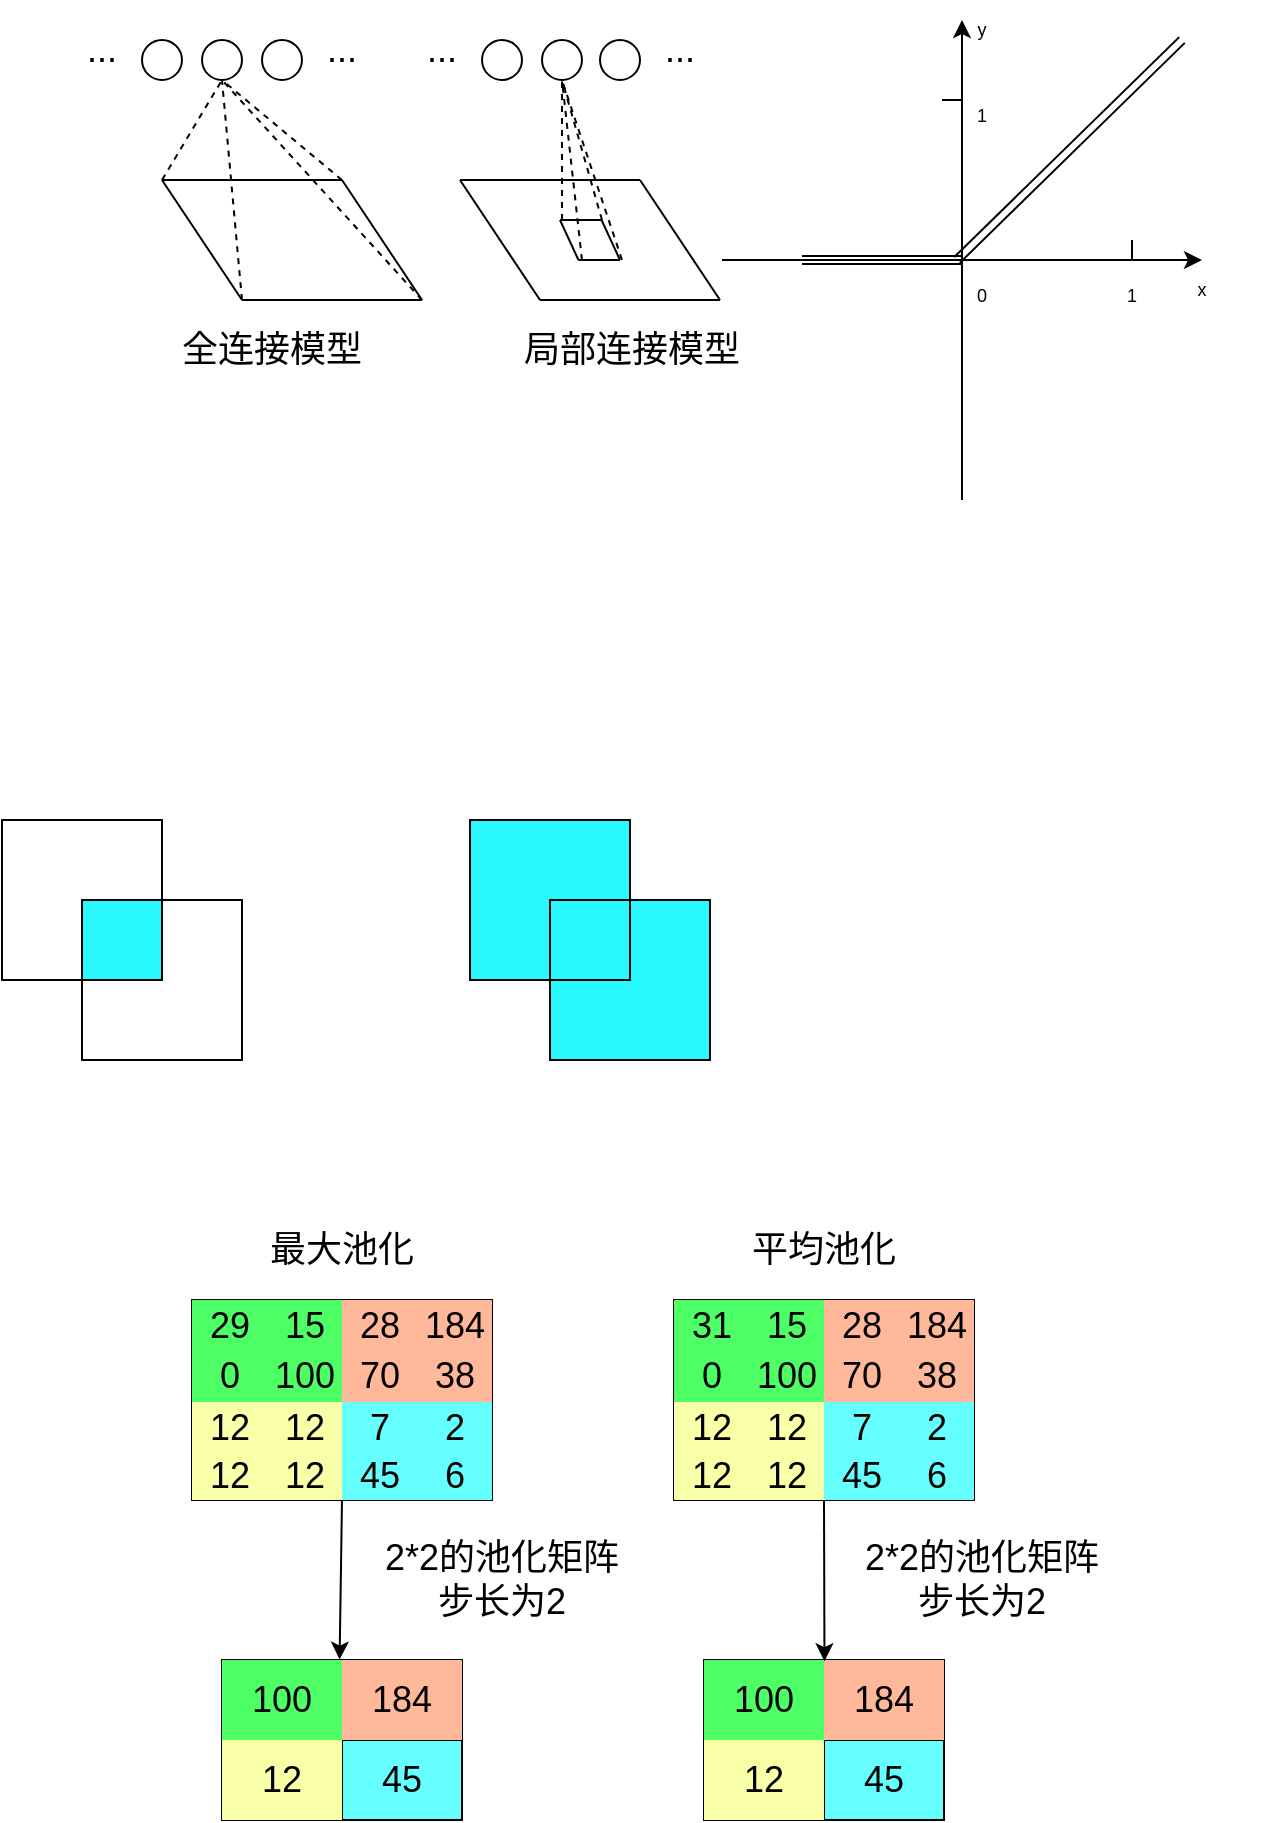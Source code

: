 <mxfile version="18.0.1" type="github">
  <diagram id="4UekxCFJb7rVKic5ynia" name="Page-1">
    <mxGraphModel dx="964" dy="531" grid="1" gridSize="10" guides="1" tooltips="1" connect="1" arrows="1" fold="1" page="1" pageScale="1" pageWidth="827" pageHeight="1169" math="0" shadow="0">
      <root>
        <mxCell id="0" />
        <mxCell id="1" parent="0" />
        <mxCell id="hbkXXQBcBGL9sfutrZGQ-4" value="" style="endArrow=none;html=1;rounded=0;" edge="1" parent="1">
          <mxGeometry width="50" height="50" relative="1" as="geometry">
            <mxPoint x="200" y="240" as="sourcePoint" />
            <mxPoint x="290" y="240" as="targetPoint" />
          </mxGeometry>
        </mxCell>
        <mxCell id="hbkXXQBcBGL9sfutrZGQ-5" value="" style="endArrow=none;html=1;rounded=0;" edge="1" parent="1">
          <mxGeometry width="50" height="50" relative="1" as="geometry">
            <mxPoint x="240" y="300" as="sourcePoint" />
            <mxPoint x="330" y="300" as="targetPoint" />
            <Array as="points">
              <mxPoint x="240" y="300" />
            </Array>
          </mxGeometry>
        </mxCell>
        <mxCell id="hbkXXQBcBGL9sfutrZGQ-6" value="" style="endArrow=none;html=1;rounded=0;" edge="1" parent="1">
          <mxGeometry width="50" height="50" relative="1" as="geometry">
            <mxPoint x="200" y="240" as="sourcePoint" />
            <mxPoint x="240" y="300" as="targetPoint" />
          </mxGeometry>
        </mxCell>
        <mxCell id="hbkXXQBcBGL9sfutrZGQ-7" value="" style="endArrow=none;html=1;rounded=0;" edge="1" parent="1">
          <mxGeometry width="50" height="50" relative="1" as="geometry">
            <mxPoint x="290" y="240" as="sourcePoint" />
            <mxPoint x="330" y="300" as="targetPoint" />
          </mxGeometry>
        </mxCell>
        <mxCell id="hbkXXQBcBGL9sfutrZGQ-9" value="" style="endArrow=none;html=1;rounded=0;" edge="1" parent="1">
          <mxGeometry width="50" height="50" relative="1" as="geometry">
            <mxPoint x="349" y="240" as="sourcePoint" />
            <mxPoint x="439" y="240" as="targetPoint" />
          </mxGeometry>
        </mxCell>
        <mxCell id="hbkXXQBcBGL9sfutrZGQ-10" value="" style="endArrow=none;html=1;rounded=0;" edge="1" parent="1">
          <mxGeometry width="50" height="50" relative="1" as="geometry">
            <mxPoint x="389" y="300" as="sourcePoint" />
            <mxPoint x="479" y="300" as="targetPoint" />
            <Array as="points">
              <mxPoint x="389" y="300" />
            </Array>
          </mxGeometry>
        </mxCell>
        <mxCell id="hbkXXQBcBGL9sfutrZGQ-11" value="" style="endArrow=none;html=1;rounded=0;" edge="1" parent="1">
          <mxGeometry width="50" height="50" relative="1" as="geometry">
            <mxPoint x="349" y="240" as="sourcePoint" />
            <mxPoint x="389" y="300" as="targetPoint" />
          </mxGeometry>
        </mxCell>
        <mxCell id="hbkXXQBcBGL9sfutrZGQ-12" value="" style="endArrow=none;html=1;rounded=0;" edge="1" parent="1">
          <mxGeometry width="50" height="50" relative="1" as="geometry">
            <mxPoint x="439" y="240" as="sourcePoint" />
            <mxPoint x="479" y="300" as="targetPoint" />
          </mxGeometry>
        </mxCell>
        <mxCell id="hbkXXQBcBGL9sfutrZGQ-17" value="" style="group" vertex="1" connectable="0" parent="1">
          <mxGeometry x="399" y="260" width="30" height="20" as="geometry" />
        </mxCell>
        <mxCell id="hbkXXQBcBGL9sfutrZGQ-13" value="" style="endArrow=none;html=1;rounded=0;" edge="1" parent="hbkXXQBcBGL9sfutrZGQ-17">
          <mxGeometry width="50" height="50" relative="1" as="geometry">
            <mxPoint as="sourcePoint" />
            <mxPoint x="20.769" as="targetPoint" />
          </mxGeometry>
        </mxCell>
        <mxCell id="hbkXXQBcBGL9sfutrZGQ-14" value="" style="endArrow=none;html=1;rounded=0;" edge="1" parent="hbkXXQBcBGL9sfutrZGQ-17">
          <mxGeometry width="50" height="50" relative="1" as="geometry">
            <mxPoint x="9.231" y="20" as="sourcePoint" />
            <mxPoint x="30" y="20" as="targetPoint" />
            <Array as="points">
              <mxPoint x="9.231" y="20" />
            </Array>
          </mxGeometry>
        </mxCell>
        <mxCell id="hbkXXQBcBGL9sfutrZGQ-15" value="" style="endArrow=none;html=1;rounded=0;" edge="1" parent="hbkXXQBcBGL9sfutrZGQ-17">
          <mxGeometry width="50" height="50" relative="1" as="geometry">
            <mxPoint as="sourcePoint" />
            <mxPoint x="9.231" y="20" as="targetPoint" />
          </mxGeometry>
        </mxCell>
        <mxCell id="hbkXXQBcBGL9sfutrZGQ-16" value="" style="endArrow=none;html=1;rounded=0;" edge="1" parent="hbkXXQBcBGL9sfutrZGQ-17">
          <mxGeometry width="50" height="50" relative="1" as="geometry">
            <mxPoint x="20.769" as="sourcePoint" />
            <mxPoint x="30" y="20" as="targetPoint" />
          </mxGeometry>
        </mxCell>
        <mxCell id="hbkXXQBcBGL9sfutrZGQ-24" value="&lt;font style=&quot;font-size: 18px;&quot;&gt;...&lt;/font&gt;" style="text;html=1;strokeColor=none;fillColor=none;align=center;verticalAlign=middle;whiteSpace=wrap;rounded=0;" vertex="1" parent="1">
          <mxGeometry x="140" y="160" width="60" height="30" as="geometry" />
        </mxCell>
        <mxCell id="hbkXXQBcBGL9sfutrZGQ-25" value="&lt;font style=&quot;font-size: 18px;&quot;&gt;...&lt;/font&gt;" style="text;html=1;strokeColor=none;fillColor=none;align=center;verticalAlign=middle;whiteSpace=wrap;rounded=0;" vertex="1" parent="1">
          <mxGeometry x="260" y="160" width="60" height="30" as="geometry" />
        </mxCell>
        <mxCell id="hbkXXQBcBGL9sfutrZGQ-26" value="&lt;font style=&quot;font-size: 18px;&quot;&gt;...&lt;/font&gt;" style="text;html=1;strokeColor=none;fillColor=none;align=center;verticalAlign=middle;whiteSpace=wrap;rounded=0;" vertex="1" parent="1">
          <mxGeometry x="310" y="160" width="60" height="30" as="geometry" />
        </mxCell>
        <mxCell id="hbkXXQBcBGL9sfutrZGQ-27" value="" style="group" vertex="1" connectable="0" parent="1">
          <mxGeometry x="360" y="170" width="79" height="20" as="geometry" />
        </mxCell>
        <mxCell id="hbkXXQBcBGL9sfutrZGQ-21" value="" style="ellipse;whiteSpace=wrap;html=1;aspect=fixed;" vertex="1" parent="hbkXXQBcBGL9sfutrZGQ-27">
          <mxGeometry width="20" height="20" as="geometry" />
        </mxCell>
        <mxCell id="hbkXXQBcBGL9sfutrZGQ-22" value="" style="ellipse;whiteSpace=wrap;html=1;aspect=fixed;" vertex="1" parent="hbkXXQBcBGL9sfutrZGQ-27">
          <mxGeometry x="30" width="20" height="20" as="geometry" />
        </mxCell>
        <mxCell id="hbkXXQBcBGL9sfutrZGQ-23" value="" style="ellipse;whiteSpace=wrap;html=1;aspect=fixed;" vertex="1" parent="hbkXXQBcBGL9sfutrZGQ-27">
          <mxGeometry x="59" width="20" height="20" as="geometry" />
        </mxCell>
        <mxCell id="hbkXXQBcBGL9sfutrZGQ-28" value="" style="group" vertex="1" connectable="0" parent="1">
          <mxGeometry x="190" y="170" width="80" height="20" as="geometry" />
        </mxCell>
        <mxCell id="hbkXXQBcBGL9sfutrZGQ-18" value="" style="ellipse;whiteSpace=wrap;html=1;aspect=fixed;" vertex="1" parent="hbkXXQBcBGL9sfutrZGQ-28">
          <mxGeometry x="30" width="20" height="20" as="geometry" />
        </mxCell>
        <mxCell id="hbkXXQBcBGL9sfutrZGQ-19" value="" style="ellipse;whiteSpace=wrap;html=1;aspect=fixed;" vertex="1" parent="hbkXXQBcBGL9sfutrZGQ-28">
          <mxGeometry x="60" width="20" height="20" as="geometry" />
        </mxCell>
        <mxCell id="hbkXXQBcBGL9sfutrZGQ-20" value="" style="ellipse;whiteSpace=wrap;html=1;aspect=fixed;" vertex="1" parent="hbkXXQBcBGL9sfutrZGQ-28">
          <mxGeometry width="20" height="20" as="geometry" />
        </mxCell>
        <mxCell id="hbkXXQBcBGL9sfutrZGQ-29" value="&lt;font style=&quot;font-size: 18px;&quot;&gt;...&lt;/font&gt;" style="text;html=1;strokeColor=none;fillColor=none;align=center;verticalAlign=middle;whiteSpace=wrap;rounded=0;" vertex="1" parent="1">
          <mxGeometry x="429" y="160" width="60" height="30" as="geometry" />
        </mxCell>
        <mxCell id="hbkXXQBcBGL9sfutrZGQ-30" value="" style="endArrow=none;dashed=1;html=1;rounded=0;fontSize=18;entryX=0.5;entryY=1;entryDx=0;entryDy=0;" edge="1" parent="1" target="hbkXXQBcBGL9sfutrZGQ-18">
          <mxGeometry width="50" height="50" relative="1" as="geometry">
            <mxPoint x="200" y="240" as="sourcePoint" />
            <mxPoint x="150" y="250" as="targetPoint" />
          </mxGeometry>
        </mxCell>
        <mxCell id="hbkXXQBcBGL9sfutrZGQ-31" value="" style="endArrow=none;dashed=1;html=1;rounded=0;fontSize=18;entryX=0.5;entryY=1;entryDx=0;entryDy=0;" edge="1" parent="1" target="hbkXXQBcBGL9sfutrZGQ-18">
          <mxGeometry width="50" height="50" relative="1" as="geometry">
            <mxPoint x="290" y="240" as="sourcePoint" />
            <mxPoint x="240" y="200" as="targetPoint" />
          </mxGeometry>
        </mxCell>
        <mxCell id="hbkXXQBcBGL9sfutrZGQ-32" value="" style="endArrow=none;dashed=1;html=1;rounded=0;fontSize=18;" edge="1" parent="1">
          <mxGeometry width="50" height="50" relative="1" as="geometry">
            <mxPoint x="240" y="300" as="sourcePoint" />
            <mxPoint x="230" y="190" as="targetPoint" />
          </mxGeometry>
        </mxCell>
        <mxCell id="hbkXXQBcBGL9sfutrZGQ-33" value="" style="endArrow=none;dashed=1;html=1;rounded=0;fontSize=18;entryX=0.5;entryY=1;entryDx=0;entryDy=0;" edge="1" parent="1" target="hbkXXQBcBGL9sfutrZGQ-18">
          <mxGeometry width="50" height="50" relative="1" as="geometry">
            <mxPoint x="330" y="300" as="sourcePoint" />
            <mxPoint x="260" y="220" as="targetPoint" />
          </mxGeometry>
        </mxCell>
        <mxCell id="hbkXXQBcBGL9sfutrZGQ-34" value="" style="endArrow=none;dashed=1;html=1;rounded=0;fontSize=18;" edge="1" parent="1">
          <mxGeometry width="50" height="50" relative="1" as="geometry">
            <mxPoint x="400" y="260" as="sourcePoint" />
            <mxPoint x="400" y="190" as="targetPoint" />
          </mxGeometry>
        </mxCell>
        <mxCell id="hbkXXQBcBGL9sfutrZGQ-35" value="" style="endArrow=none;dashed=1;html=1;rounded=0;fontSize=18;entryX=0.5;entryY=1;entryDx=0;entryDy=0;" edge="1" parent="1" target="hbkXXQBcBGL9sfutrZGQ-22">
          <mxGeometry width="50" height="50" relative="1" as="geometry">
            <mxPoint x="420" y="260" as="sourcePoint" />
            <mxPoint x="280" y="240" as="targetPoint" />
          </mxGeometry>
        </mxCell>
        <mxCell id="hbkXXQBcBGL9sfutrZGQ-36" value="" style="endArrow=none;dashed=1;html=1;rounded=0;fontSize=18;entryX=0.5;entryY=1;entryDx=0;entryDy=0;" edge="1" parent="1" target="hbkXXQBcBGL9sfutrZGQ-22">
          <mxGeometry width="50" height="50" relative="1" as="geometry">
            <mxPoint x="410" y="280" as="sourcePoint" />
            <mxPoint x="290" y="250" as="targetPoint" />
          </mxGeometry>
        </mxCell>
        <mxCell id="hbkXXQBcBGL9sfutrZGQ-37" value="" style="endArrow=none;dashed=1;html=1;rounded=0;fontSize=18;entryX=0.5;entryY=1;entryDx=0;entryDy=0;" edge="1" parent="1" target="hbkXXQBcBGL9sfutrZGQ-22">
          <mxGeometry width="50" height="50" relative="1" as="geometry">
            <mxPoint x="430" y="280" as="sourcePoint" />
            <mxPoint x="300" y="260" as="targetPoint" />
          </mxGeometry>
        </mxCell>
        <mxCell id="hbkXXQBcBGL9sfutrZGQ-38" value="全连接模型" style="text;html=1;strokeColor=none;fillColor=none;align=center;verticalAlign=middle;whiteSpace=wrap;rounded=0;fontSize=18;" vertex="1" parent="1">
          <mxGeometry x="200" y="310" width="110" height="30" as="geometry" />
        </mxCell>
        <mxCell id="hbkXXQBcBGL9sfutrZGQ-39" value="局部连接模型" style="text;html=1;strokeColor=none;fillColor=none;align=center;verticalAlign=middle;whiteSpace=wrap;rounded=0;fontSize=18;" vertex="1" parent="1">
          <mxGeometry x="370" y="310" width="130" height="30" as="geometry" />
        </mxCell>
        <mxCell id="hbkXXQBcBGL9sfutrZGQ-40" value="" style="whiteSpace=wrap;html=1;aspect=fixed;fontSize=18;" vertex="1" parent="1">
          <mxGeometry x="120" y="560" width="80" height="80" as="geometry" />
        </mxCell>
        <mxCell id="hbkXXQBcBGL9sfutrZGQ-41" value="" style="whiteSpace=wrap;html=1;aspect=fixed;fontSize=18;" vertex="1" parent="1">
          <mxGeometry x="160" y="600" width="80" height="80" as="geometry" />
        </mxCell>
        <mxCell id="hbkXXQBcBGL9sfutrZGQ-50" value="" style="rounded=0;whiteSpace=wrap;html=1;fontSize=18;fillColor=#29F8FF;" vertex="1" parent="1">
          <mxGeometry x="160" y="600" width="40" height="40" as="geometry" />
        </mxCell>
        <mxCell id="hbkXXQBcBGL9sfutrZGQ-51" value="" style="whiteSpace=wrap;html=1;aspect=fixed;fontSize=18;fillColor=#29F8FF;" vertex="1" parent="1">
          <mxGeometry x="354" y="560" width="80" height="80" as="geometry" />
        </mxCell>
        <mxCell id="hbkXXQBcBGL9sfutrZGQ-52" value="" style="whiteSpace=wrap;html=1;aspect=fixed;fontSize=18;fillColor=#29F8FF;" vertex="1" parent="1">
          <mxGeometry x="394" y="600" width="80" height="80" as="geometry" />
        </mxCell>
        <mxCell id="hbkXXQBcBGL9sfutrZGQ-53" value="" style="rounded=0;whiteSpace=wrap;html=1;fontSize=18;fillColor=#29F8FF;" vertex="1" parent="1">
          <mxGeometry x="394" y="600" width="40" height="40" as="geometry" />
        </mxCell>
        <mxCell id="hbkXXQBcBGL9sfutrZGQ-120" style="rounded=0;orthogonalLoop=1;jettySize=auto;html=1;exitX=0.5;exitY=1;exitDx=0;exitDy=0;entryX=0.49;entryY=-0.005;entryDx=0;entryDy=0;entryPerimeter=0;fontSize=18;" edge="1" parent="1" source="hbkXXQBcBGL9sfutrZGQ-54" target="hbkXXQBcBGL9sfutrZGQ-97">
          <mxGeometry relative="1" as="geometry" />
        </mxCell>
        <mxCell id="hbkXXQBcBGL9sfutrZGQ-54" value="" style="shape=table;html=1;whiteSpace=wrap;startSize=0;container=1;collapsible=0;childLayout=tableLayout;fontSize=18;fillColor=#FFFFFF;" vertex="1" parent="1">
          <mxGeometry x="215" y="800" width="150" height="100" as="geometry" />
        </mxCell>
        <mxCell id="hbkXXQBcBGL9sfutrZGQ-55" value="" style="shape=tableRow;horizontal=0;startSize=0;swimlaneHead=0;swimlaneBody=0;top=0;left=0;bottom=0;right=0;collapsible=0;dropTarget=0;fillColor=none;points=[[0,0.5],[1,0.5]];portConstraint=eastwest;fontSize=18;" vertex="1" parent="hbkXXQBcBGL9sfutrZGQ-54">
          <mxGeometry width="150" height="25" as="geometry" />
        </mxCell>
        <mxCell id="hbkXXQBcBGL9sfutrZGQ-67" value="29" style="shape=partialRectangle;html=1;whiteSpace=wrap;connectable=0;fillColor=#4DFF64;top=0;left=0;bottom=0;right=0;overflow=hidden;fontSize=18;" vertex="1" parent="hbkXXQBcBGL9sfutrZGQ-55">
          <mxGeometry width="38" height="25" as="geometry">
            <mxRectangle width="38" height="25" as="alternateBounds" />
          </mxGeometry>
        </mxCell>
        <mxCell id="hbkXXQBcBGL9sfutrZGQ-56" value="15" style="shape=partialRectangle;html=1;whiteSpace=wrap;connectable=0;fillColor=#4DFF64;top=0;left=0;bottom=0;right=0;overflow=hidden;fontSize=18;" vertex="1" parent="hbkXXQBcBGL9sfutrZGQ-55">
          <mxGeometry x="38" width="37" height="25" as="geometry">
            <mxRectangle width="37" height="25" as="alternateBounds" />
          </mxGeometry>
        </mxCell>
        <mxCell id="hbkXXQBcBGL9sfutrZGQ-57" value="28" style="shape=partialRectangle;html=1;whiteSpace=wrap;connectable=0;fillColor=#FFB899;top=0;left=0;bottom=0;right=0;overflow=hidden;fontSize=18;" vertex="1" parent="hbkXXQBcBGL9sfutrZGQ-55">
          <mxGeometry x="75" width="38" height="25" as="geometry">
            <mxRectangle width="38" height="25" as="alternateBounds" />
          </mxGeometry>
        </mxCell>
        <mxCell id="hbkXXQBcBGL9sfutrZGQ-58" value="184" style="shape=partialRectangle;html=1;whiteSpace=wrap;connectable=0;fillColor=#FFB899;top=0;left=0;bottom=0;right=0;overflow=hidden;fontSize=18;" vertex="1" parent="hbkXXQBcBGL9sfutrZGQ-55">
          <mxGeometry x="113" width="37" height="25" as="geometry">
            <mxRectangle width="37" height="25" as="alternateBounds" />
          </mxGeometry>
        </mxCell>
        <mxCell id="hbkXXQBcBGL9sfutrZGQ-59" value="" style="shape=tableRow;horizontal=0;startSize=0;swimlaneHead=0;swimlaneBody=0;top=0;left=0;bottom=0;right=0;collapsible=0;dropTarget=0;fillColor=none;points=[[0,0.5],[1,0.5]];portConstraint=eastwest;fontSize=18;" vertex="1" parent="hbkXXQBcBGL9sfutrZGQ-54">
          <mxGeometry y="25" width="150" height="26" as="geometry" />
        </mxCell>
        <mxCell id="hbkXXQBcBGL9sfutrZGQ-68" value="0" style="shape=partialRectangle;html=1;whiteSpace=wrap;connectable=0;fillColor=#4DFF64;top=0;left=0;bottom=0;right=0;overflow=hidden;fontSize=18;" vertex="1" parent="hbkXXQBcBGL9sfutrZGQ-59">
          <mxGeometry width="38" height="26" as="geometry">
            <mxRectangle width="38" height="26" as="alternateBounds" />
          </mxGeometry>
        </mxCell>
        <mxCell id="hbkXXQBcBGL9sfutrZGQ-60" value="100" style="shape=partialRectangle;html=1;whiteSpace=wrap;connectable=0;fillColor=#4DFF64;top=0;left=0;bottom=0;right=0;overflow=hidden;fontSize=18;" vertex="1" parent="hbkXXQBcBGL9sfutrZGQ-59">
          <mxGeometry x="38" width="37" height="26" as="geometry">
            <mxRectangle width="37" height="26" as="alternateBounds" />
          </mxGeometry>
        </mxCell>
        <mxCell id="hbkXXQBcBGL9sfutrZGQ-61" value="70" style="shape=partialRectangle;html=1;whiteSpace=wrap;connectable=0;fillColor=#FFB899;top=0;left=0;bottom=0;right=0;overflow=hidden;fontSize=18;" vertex="1" parent="hbkXXQBcBGL9sfutrZGQ-59">
          <mxGeometry x="75" width="38" height="26" as="geometry">
            <mxRectangle width="38" height="26" as="alternateBounds" />
          </mxGeometry>
        </mxCell>
        <mxCell id="hbkXXQBcBGL9sfutrZGQ-62" value="38" style="shape=partialRectangle;html=1;whiteSpace=wrap;connectable=0;fillColor=#FFB899;top=0;left=0;bottom=0;right=0;overflow=hidden;fontSize=18;" vertex="1" parent="hbkXXQBcBGL9sfutrZGQ-59">
          <mxGeometry x="113" width="37" height="26" as="geometry">
            <mxRectangle width="37" height="26" as="alternateBounds" />
          </mxGeometry>
        </mxCell>
        <mxCell id="hbkXXQBcBGL9sfutrZGQ-63" value="" style="shape=tableRow;horizontal=0;startSize=0;swimlaneHead=0;swimlaneBody=0;top=0;left=0;bottom=0;right=0;collapsible=0;dropTarget=0;fillColor=none;points=[[0,0.5],[1,0.5]];portConstraint=eastwest;fontSize=18;" vertex="1" parent="hbkXXQBcBGL9sfutrZGQ-54">
          <mxGeometry y="51" width="150" height="24" as="geometry" />
        </mxCell>
        <mxCell id="hbkXXQBcBGL9sfutrZGQ-69" value="12" style="shape=partialRectangle;html=1;whiteSpace=wrap;connectable=0;fillColor=#F9FFA6;top=0;left=0;bottom=0;right=0;overflow=hidden;fontSize=18;" vertex="1" parent="hbkXXQBcBGL9sfutrZGQ-63">
          <mxGeometry width="38" height="24" as="geometry">
            <mxRectangle width="38" height="24" as="alternateBounds" />
          </mxGeometry>
        </mxCell>
        <mxCell id="hbkXXQBcBGL9sfutrZGQ-64" value="12" style="shape=partialRectangle;html=1;whiteSpace=wrap;connectable=0;fillColor=#F9FFA6;top=0;left=0;bottom=0;right=0;overflow=hidden;fontSize=18;" vertex="1" parent="hbkXXQBcBGL9sfutrZGQ-63">
          <mxGeometry x="38" width="37" height="24" as="geometry">
            <mxRectangle width="37" height="24" as="alternateBounds" />
          </mxGeometry>
        </mxCell>
        <mxCell id="hbkXXQBcBGL9sfutrZGQ-65" value="7" style="shape=partialRectangle;html=1;whiteSpace=wrap;connectable=0;fillColor=#66FFFF;top=0;left=0;bottom=0;right=0;overflow=hidden;fontSize=18;" vertex="1" parent="hbkXXQBcBGL9sfutrZGQ-63">
          <mxGeometry x="75" width="38" height="24" as="geometry">
            <mxRectangle width="38" height="24" as="alternateBounds" />
          </mxGeometry>
        </mxCell>
        <mxCell id="hbkXXQBcBGL9sfutrZGQ-66" value="2" style="shape=partialRectangle;html=1;whiteSpace=wrap;connectable=0;fillColor=#66FFFF;top=0;left=0;bottom=0;right=0;overflow=hidden;pointerEvents=1;fontSize=18;" vertex="1" parent="hbkXXQBcBGL9sfutrZGQ-63">
          <mxGeometry x="113" width="37" height="24" as="geometry">
            <mxRectangle width="37" height="24" as="alternateBounds" />
          </mxGeometry>
        </mxCell>
        <mxCell id="hbkXXQBcBGL9sfutrZGQ-70" style="shape=tableRow;horizontal=0;startSize=0;swimlaneHead=0;swimlaneBody=0;top=0;left=0;bottom=0;right=0;collapsible=0;dropTarget=0;fillColor=none;points=[[0,0.5],[1,0.5]];portConstraint=eastwest;fontSize=18;" vertex="1" parent="hbkXXQBcBGL9sfutrZGQ-54">
          <mxGeometry y="75" width="150" height="25" as="geometry" />
        </mxCell>
        <mxCell id="hbkXXQBcBGL9sfutrZGQ-71" value="12" style="shape=partialRectangle;html=1;whiteSpace=wrap;connectable=0;fillColor=#F9FFA6;top=0;left=0;bottom=0;right=0;overflow=hidden;fontSize=18;" vertex="1" parent="hbkXXQBcBGL9sfutrZGQ-70">
          <mxGeometry width="38" height="25" as="geometry">
            <mxRectangle width="38" height="25" as="alternateBounds" />
          </mxGeometry>
        </mxCell>
        <mxCell id="hbkXXQBcBGL9sfutrZGQ-72" value="12" style="shape=partialRectangle;html=1;whiteSpace=wrap;connectable=0;fillColor=#F9FFA6;top=0;left=0;bottom=0;right=0;overflow=hidden;fontSize=18;" vertex="1" parent="hbkXXQBcBGL9sfutrZGQ-70">
          <mxGeometry x="38" width="37" height="25" as="geometry">
            <mxRectangle width="37" height="25" as="alternateBounds" />
          </mxGeometry>
        </mxCell>
        <mxCell id="hbkXXQBcBGL9sfutrZGQ-73" value="45" style="shape=partialRectangle;html=1;whiteSpace=wrap;connectable=0;fillColor=#66FFFF;top=0;left=0;bottom=0;right=0;overflow=hidden;fontSize=18;" vertex="1" parent="hbkXXQBcBGL9sfutrZGQ-70">
          <mxGeometry x="75" width="38" height="25" as="geometry">
            <mxRectangle width="38" height="25" as="alternateBounds" />
          </mxGeometry>
        </mxCell>
        <mxCell id="hbkXXQBcBGL9sfutrZGQ-74" value="6" style="shape=partialRectangle;html=1;whiteSpace=wrap;connectable=0;fillColor=#66FFFF;top=0;left=0;bottom=0;right=0;overflow=hidden;pointerEvents=1;fontSize=18;" vertex="1" parent="hbkXXQBcBGL9sfutrZGQ-70">
          <mxGeometry x="113" width="37" height="25" as="geometry">
            <mxRectangle width="37" height="25" as="alternateBounds" />
          </mxGeometry>
        </mxCell>
        <mxCell id="hbkXXQBcBGL9sfutrZGQ-75" value="" style="shape=table;html=1;whiteSpace=wrap;startSize=0;container=1;collapsible=0;childLayout=tableLayout;fontSize=18;fillColor=#FFFFFF;" vertex="1" parent="1">
          <mxGeometry x="456" y="800" width="150" height="100" as="geometry" />
        </mxCell>
        <mxCell id="hbkXXQBcBGL9sfutrZGQ-76" value="" style="shape=tableRow;horizontal=0;startSize=0;swimlaneHead=0;swimlaneBody=0;top=0;left=0;bottom=0;right=0;collapsible=0;dropTarget=0;fillColor=none;points=[[0,0.5],[1,0.5]];portConstraint=eastwest;fontSize=18;" vertex="1" parent="hbkXXQBcBGL9sfutrZGQ-75">
          <mxGeometry width="150" height="25" as="geometry" />
        </mxCell>
        <mxCell id="hbkXXQBcBGL9sfutrZGQ-77" value="31" style="shape=partialRectangle;html=1;whiteSpace=wrap;connectable=0;fillColor=#4DFF64;top=0;left=0;bottom=0;right=0;overflow=hidden;fontSize=18;" vertex="1" parent="hbkXXQBcBGL9sfutrZGQ-76">
          <mxGeometry width="38" height="25" as="geometry">
            <mxRectangle width="38" height="25" as="alternateBounds" />
          </mxGeometry>
        </mxCell>
        <mxCell id="hbkXXQBcBGL9sfutrZGQ-78" value="15" style="shape=partialRectangle;html=1;whiteSpace=wrap;connectable=0;fillColor=#4DFF64;top=0;left=0;bottom=0;right=0;overflow=hidden;fontSize=18;" vertex="1" parent="hbkXXQBcBGL9sfutrZGQ-76">
          <mxGeometry x="38" width="37" height="25" as="geometry">
            <mxRectangle width="37" height="25" as="alternateBounds" />
          </mxGeometry>
        </mxCell>
        <mxCell id="hbkXXQBcBGL9sfutrZGQ-79" value="28" style="shape=partialRectangle;html=1;whiteSpace=wrap;connectable=0;fillColor=#FFB899;top=0;left=0;bottom=0;right=0;overflow=hidden;fontSize=18;" vertex="1" parent="hbkXXQBcBGL9sfutrZGQ-76">
          <mxGeometry x="75" width="38" height="25" as="geometry">
            <mxRectangle width="38" height="25" as="alternateBounds" />
          </mxGeometry>
        </mxCell>
        <mxCell id="hbkXXQBcBGL9sfutrZGQ-80" value="184" style="shape=partialRectangle;html=1;whiteSpace=wrap;connectable=0;fillColor=#FFB899;top=0;left=0;bottom=0;right=0;overflow=hidden;fontSize=18;" vertex="1" parent="hbkXXQBcBGL9sfutrZGQ-76">
          <mxGeometry x="113" width="37" height="25" as="geometry">
            <mxRectangle width="37" height="25" as="alternateBounds" />
          </mxGeometry>
        </mxCell>
        <mxCell id="hbkXXQBcBGL9sfutrZGQ-81" value="" style="shape=tableRow;horizontal=0;startSize=0;swimlaneHead=0;swimlaneBody=0;top=0;left=0;bottom=0;right=0;collapsible=0;dropTarget=0;fillColor=none;points=[[0,0.5],[1,0.5]];portConstraint=eastwest;fontSize=18;" vertex="1" parent="hbkXXQBcBGL9sfutrZGQ-75">
          <mxGeometry y="25" width="150" height="26" as="geometry" />
        </mxCell>
        <mxCell id="hbkXXQBcBGL9sfutrZGQ-82" value="0" style="shape=partialRectangle;html=1;whiteSpace=wrap;connectable=0;fillColor=#4DFF64;top=0;left=0;bottom=0;right=0;overflow=hidden;fontSize=18;" vertex="1" parent="hbkXXQBcBGL9sfutrZGQ-81">
          <mxGeometry width="38" height="26" as="geometry">
            <mxRectangle width="38" height="26" as="alternateBounds" />
          </mxGeometry>
        </mxCell>
        <mxCell id="hbkXXQBcBGL9sfutrZGQ-83" value="100" style="shape=partialRectangle;html=1;whiteSpace=wrap;connectable=0;fillColor=#4DFF64;top=0;left=0;bottom=0;right=0;overflow=hidden;fontSize=18;" vertex="1" parent="hbkXXQBcBGL9sfutrZGQ-81">
          <mxGeometry x="38" width="37" height="26" as="geometry">
            <mxRectangle width="37" height="26" as="alternateBounds" />
          </mxGeometry>
        </mxCell>
        <mxCell id="hbkXXQBcBGL9sfutrZGQ-84" value="70" style="shape=partialRectangle;html=1;whiteSpace=wrap;connectable=0;fillColor=#FFB899;top=0;left=0;bottom=0;right=0;overflow=hidden;fontSize=18;" vertex="1" parent="hbkXXQBcBGL9sfutrZGQ-81">
          <mxGeometry x="75" width="38" height="26" as="geometry">
            <mxRectangle width="38" height="26" as="alternateBounds" />
          </mxGeometry>
        </mxCell>
        <mxCell id="hbkXXQBcBGL9sfutrZGQ-85" value="38" style="shape=partialRectangle;html=1;whiteSpace=wrap;connectable=0;fillColor=#FFB899;top=0;left=0;bottom=0;right=0;overflow=hidden;fontSize=18;" vertex="1" parent="hbkXXQBcBGL9sfutrZGQ-81">
          <mxGeometry x="113" width="37" height="26" as="geometry">
            <mxRectangle width="37" height="26" as="alternateBounds" />
          </mxGeometry>
        </mxCell>
        <mxCell id="hbkXXQBcBGL9sfutrZGQ-86" value="" style="shape=tableRow;horizontal=0;startSize=0;swimlaneHead=0;swimlaneBody=0;top=0;left=0;bottom=0;right=0;collapsible=0;dropTarget=0;fillColor=none;points=[[0,0.5],[1,0.5]];portConstraint=eastwest;fontSize=18;" vertex="1" parent="hbkXXQBcBGL9sfutrZGQ-75">
          <mxGeometry y="51" width="150" height="24" as="geometry" />
        </mxCell>
        <mxCell id="hbkXXQBcBGL9sfutrZGQ-87" value="12" style="shape=partialRectangle;html=1;whiteSpace=wrap;connectable=0;fillColor=#F9FFA6;top=0;left=0;bottom=0;right=0;overflow=hidden;fontSize=18;" vertex="1" parent="hbkXXQBcBGL9sfutrZGQ-86">
          <mxGeometry width="38" height="24" as="geometry">
            <mxRectangle width="38" height="24" as="alternateBounds" />
          </mxGeometry>
        </mxCell>
        <mxCell id="hbkXXQBcBGL9sfutrZGQ-88" value="12" style="shape=partialRectangle;html=1;whiteSpace=wrap;connectable=0;fillColor=#F9FFA6;top=0;left=0;bottom=0;right=0;overflow=hidden;fontSize=18;" vertex="1" parent="hbkXXQBcBGL9sfutrZGQ-86">
          <mxGeometry x="38" width="37" height="24" as="geometry">
            <mxRectangle width="37" height="24" as="alternateBounds" />
          </mxGeometry>
        </mxCell>
        <mxCell id="hbkXXQBcBGL9sfutrZGQ-89" value="7" style="shape=partialRectangle;html=1;whiteSpace=wrap;connectable=0;fillColor=#66FFFF;top=0;left=0;bottom=0;right=0;overflow=hidden;fontSize=18;" vertex="1" parent="hbkXXQBcBGL9sfutrZGQ-86">
          <mxGeometry x="75" width="38" height="24" as="geometry">
            <mxRectangle width="38" height="24" as="alternateBounds" />
          </mxGeometry>
        </mxCell>
        <mxCell id="hbkXXQBcBGL9sfutrZGQ-90" value="2" style="shape=partialRectangle;html=1;whiteSpace=wrap;connectable=0;fillColor=#66FFFF;top=0;left=0;bottom=0;right=0;overflow=hidden;pointerEvents=1;fontSize=18;" vertex="1" parent="hbkXXQBcBGL9sfutrZGQ-86">
          <mxGeometry x="113" width="37" height="24" as="geometry">
            <mxRectangle width="37" height="24" as="alternateBounds" />
          </mxGeometry>
        </mxCell>
        <mxCell id="hbkXXQBcBGL9sfutrZGQ-91" style="shape=tableRow;horizontal=0;startSize=0;swimlaneHead=0;swimlaneBody=0;top=0;left=0;bottom=0;right=0;collapsible=0;dropTarget=0;fillColor=none;points=[[0,0.5],[1,0.5]];portConstraint=eastwest;fontSize=18;" vertex="1" parent="hbkXXQBcBGL9sfutrZGQ-75">
          <mxGeometry y="75" width="150" height="25" as="geometry" />
        </mxCell>
        <mxCell id="hbkXXQBcBGL9sfutrZGQ-92" value="12" style="shape=partialRectangle;html=1;whiteSpace=wrap;connectable=0;fillColor=#F9FFA6;top=0;left=0;bottom=0;right=0;overflow=hidden;fontSize=18;" vertex="1" parent="hbkXXQBcBGL9sfutrZGQ-91">
          <mxGeometry width="38" height="25" as="geometry">
            <mxRectangle width="38" height="25" as="alternateBounds" />
          </mxGeometry>
        </mxCell>
        <mxCell id="hbkXXQBcBGL9sfutrZGQ-93" value="12" style="shape=partialRectangle;html=1;whiteSpace=wrap;connectable=0;fillColor=#F9FFA6;top=0;left=0;bottom=0;right=0;overflow=hidden;fontSize=18;" vertex="1" parent="hbkXXQBcBGL9sfutrZGQ-91">
          <mxGeometry x="38" width="37" height="25" as="geometry">
            <mxRectangle width="37" height="25" as="alternateBounds" />
          </mxGeometry>
        </mxCell>
        <mxCell id="hbkXXQBcBGL9sfutrZGQ-94" value="45" style="shape=partialRectangle;html=1;whiteSpace=wrap;connectable=0;fillColor=#66FFFF;top=0;left=0;bottom=0;right=0;overflow=hidden;fontSize=18;" vertex="1" parent="hbkXXQBcBGL9sfutrZGQ-91">
          <mxGeometry x="75" width="38" height="25" as="geometry">
            <mxRectangle width="38" height="25" as="alternateBounds" />
          </mxGeometry>
        </mxCell>
        <mxCell id="hbkXXQBcBGL9sfutrZGQ-95" value="6" style="shape=partialRectangle;html=1;whiteSpace=wrap;connectable=0;fillColor=#66FFFF;top=0;left=0;bottom=0;right=0;overflow=hidden;pointerEvents=1;fontSize=18;" vertex="1" parent="hbkXXQBcBGL9sfutrZGQ-91">
          <mxGeometry x="113" width="37" height="25" as="geometry">
            <mxRectangle width="37" height="25" as="alternateBounds" />
          </mxGeometry>
        </mxCell>
        <mxCell id="hbkXXQBcBGL9sfutrZGQ-96" value="" style="shape=table;html=1;whiteSpace=wrap;startSize=0;container=1;collapsible=0;childLayout=tableLayout;fontSize=18;fillColor=#66FFFF;" vertex="1" parent="1">
          <mxGeometry x="230" y="980" width="120" height="80" as="geometry" />
        </mxCell>
        <mxCell id="hbkXXQBcBGL9sfutrZGQ-97" value="" style="shape=tableRow;horizontal=0;startSize=0;swimlaneHead=0;swimlaneBody=0;top=0;left=0;bottom=0;right=0;collapsible=0;dropTarget=0;fillColor=none;points=[[0,0.5],[1,0.5]];portConstraint=eastwest;fontSize=18;" vertex="1" parent="hbkXXQBcBGL9sfutrZGQ-96">
          <mxGeometry width="120" height="40" as="geometry" />
        </mxCell>
        <mxCell id="hbkXXQBcBGL9sfutrZGQ-98" value="100" style="shape=partialRectangle;html=1;whiteSpace=wrap;connectable=0;fillColor=#4DFF64;top=0;left=0;bottom=0;right=0;overflow=hidden;fontSize=18;" vertex="1" parent="hbkXXQBcBGL9sfutrZGQ-97">
          <mxGeometry width="60" height="40" as="geometry">
            <mxRectangle width="60" height="40" as="alternateBounds" />
          </mxGeometry>
        </mxCell>
        <mxCell id="hbkXXQBcBGL9sfutrZGQ-99" value="184" style="shape=partialRectangle;html=1;whiteSpace=wrap;connectable=0;fillColor=#FFB899;top=0;left=0;bottom=0;right=0;overflow=hidden;fontSize=18;" vertex="1" parent="hbkXXQBcBGL9sfutrZGQ-97">
          <mxGeometry x="60" width="60" height="40" as="geometry">
            <mxRectangle width="60" height="40" as="alternateBounds" />
          </mxGeometry>
        </mxCell>
        <mxCell id="hbkXXQBcBGL9sfutrZGQ-101" value="" style="shape=tableRow;horizontal=0;startSize=0;swimlaneHead=0;swimlaneBody=0;top=0;left=0;bottom=0;right=0;collapsible=0;dropTarget=0;fillColor=none;points=[[0,0.5],[1,0.5]];portConstraint=eastwest;fontSize=18;" vertex="1" parent="hbkXXQBcBGL9sfutrZGQ-96">
          <mxGeometry y="40" width="120" height="40" as="geometry" />
        </mxCell>
        <mxCell id="hbkXXQBcBGL9sfutrZGQ-102" value="12" style="shape=partialRectangle;html=1;whiteSpace=wrap;connectable=0;fillColor=#F9FFA6;top=0;left=0;bottom=0;right=0;overflow=hidden;fontSize=18;" vertex="1" parent="hbkXXQBcBGL9sfutrZGQ-101">
          <mxGeometry width="60" height="40" as="geometry">
            <mxRectangle width="60" height="40" as="alternateBounds" />
          </mxGeometry>
        </mxCell>
        <mxCell id="hbkXXQBcBGL9sfutrZGQ-103" value="45" style="shape=partialRectangle;html=1;whiteSpace=wrap;connectable=0;fillColor=none;top=0;left=0;bottom=0;right=0;overflow=hidden;fontSize=18;" vertex="1" parent="hbkXXQBcBGL9sfutrZGQ-101">
          <mxGeometry x="60" width="60" height="40" as="geometry">
            <mxRectangle width="60" height="40" as="alternateBounds" />
          </mxGeometry>
        </mxCell>
        <mxCell id="hbkXXQBcBGL9sfutrZGQ-109" value="" style="shape=table;html=1;whiteSpace=wrap;startSize=0;container=1;collapsible=0;childLayout=tableLayout;fontSize=18;fillColor=#66FFFF;" vertex="1" parent="1">
          <mxGeometry x="471" y="980" width="120" height="80" as="geometry" />
        </mxCell>
        <mxCell id="hbkXXQBcBGL9sfutrZGQ-110" value="" style="shape=tableRow;horizontal=0;startSize=0;swimlaneHead=0;swimlaneBody=0;top=0;left=0;bottom=0;right=0;collapsible=0;dropTarget=0;fillColor=none;points=[[0,0.5],[1,0.5]];portConstraint=eastwest;fontSize=18;" vertex="1" parent="hbkXXQBcBGL9sfutrZGQ-109">
          <mxGeometry width="120" height="40" as="geometry" />
        </mxCell>
        <mxCell id="hbkXXQBcBGL9sfutrZGQ-111" value="100" style="shape=partialRectangle;html=1;whiteSpace=wrap;connectable=0;fillColor=#4DFF64;top=0;left=0;bottom=0;right=0;overflow=hidden;fontSize=18;" vertex="1" parent="hbkXXQBcBGL9sfutrZGQ-110">
          <mxGeometry width="60" height="40" as="geometry">
            <mxRectangle width="60" height="40" as="alternateBounds" />
          </mxGeometry>
        </mxCell>
        <mxCell id="hbkXXQBcBGL9sfutrZGQ-112" value="184" style="shape=partialRectangle;html=1;whiteSpace=wrap;connectable=0;fillColor=#FFB899;top=0;left=0;bottom=0;right=0;overflow=hidden;fontSize=18;" vertex="1" parent="hbkXXQBcBGL9sfutrZGQ-110">
          <mxGeometry x="60" width="60" height="40" as="geometry">
            <mxRectangle width="60" height="40" as="alternateBounds" />
          </mxGeometry>
        </mxCell>
        <mxCell id="hbkXXQBcBGL9sfutrZGQ-113" value="" style="shape=tableRow;horizontal=0;startSize=0;swimlaneHead=0;swimlaneBody=0;top=0;left=0;bottom=0;right=0;collapsible=0;dropTarget=0;fillColor=none;points=[[0,0.5],[1,0.5]];portConstraint=eastwest;fontSize=18;" vertex="1" parent="hbkXXQBcBGL9sfutrZGQ-109">
          <mxGeometry y="40" width="120" height="40" as="geometry" />
        </mxCell>
        <mxCell id="hbkXXQBcBGL9sfutrZGQ-114" value="12" style="shape=partialRectangle;html=1;whiteSpace=wrap;connectable=0;fillColor=#F9FFA6;top=0;left=0;bottom=0;right=0;overflow=hidden;fontSize=18;" vertex="1" parent="hbkXXQBcBGL9sfutrZGQ-113">
          <mxGeometry width="60" height="40" as="geometry">
            <mxRectangle width="60" height="40" as="alternateBounds" />
          </mxGeometry>
        </mxCell>
        <mxCell id="hbkXXQBcBGL9sfutrZGQ-115" value="45" style="shape=partialRectangle;html=1;whiteSpace=wrap;connectable=0;fillColor=none;top=0;left=0;bottom=0;right=0;overflow=hidden;fontSize=18;" vertex="1" parent="hbkXXQBcBGL9sfutrZGQ-113">
          <mxGeometry x="60" width="60" height="40" as="geometry">
            <mxRectangle width="60" height="40" as="alternateBounds" />
          </mxGeometry>
        </mxCell>
        <mxCell id="hbkXXQBcBGL9sfutrZGQ-116" value="最大池化" style="text;html=1;strokeColor=none;fillColor=none;align=center;verticalAlign=middle;whiteSpace=wrap;rounded=0;fontSize=18;" vertex="1" parent="1">
          <mxGeometry x="250" y="760" width="80" height="30" as="geometry" />
        </mxCell>
        <mxCell id="hbkXXQBcBGL9sfutrZGQ-118" value="平均池化" style="text;html=1;strokeColor=none;fillColor=none;align=center;verticalAlign=middle;whiteSpace=wrap;rounded=0;fontSize=18;" vertex="1" parent="1">
          <mxGeometry x="492" y="760" width="78" height="30" as="geometry" />
        </mxCell>
        <mxCell id="hbkXXQBcBGL9sfutrZGQ-119" value="" style="endArrow=classic;html=1;rounded=0;fontSize=18;exitX=0.5;exitY=1;exitDx=0;exitDy=0;entryX=0.502;entryY=0.015;entryDx=0;entryDy=0;entryPerimeter=0;" edge="1" parent="1" source="hbkXXQBcBGL9sfutrZGQ-75" target="hbkXXQBcBGL9sfutrZGQ-110">
          <mxGeometry width="50" height="50" relative="1" as="geometry">
            <mxPoint x="540" y="940" as="sourcePoint" />
            <mxPoint x="590" y="890" as="targetPoint" />
          </mxGeometry>
        </mxCell>
        <mxCell id="hbkXXQBcBGL9sfutrZGQ-121" value="2*2的池化矩阵&lt;br&gt;步长为2" style="text;html=1;strokeColor=none;fillColor=none;align=center;verticalAlign=middle;whiteSpace=wrap;rounded=0;fontSize=18;" vertex="1" parent="1">
          <mxGeometry x="300" y="930" width="140" height="20" as="geometry" />
        </mxCell>
        <mxCell id="hbkXXQBcBGL9sfutrZGQ-122" value="2*2的池化矩阵&lt;br&gt;步长为2" style="text;html=1;strokeColor=none;fillColor=none;align=center;verticalAlign=middle;whiteSpace=wrap;rounded=0;fontSize=18;" vertex="1" parent="1">
          <mxGeometry x="540" y="930" width="140" height="20" as="geometry" />
        </mxCell>
        <mxCell id="hbkXXQBcBGL9sfutrZGQ-124" value="" style="endArrow=classic;html=1;rounded=0;fontSize=18;" edge="1" parent="1">
          <mxGeometry width="50" height="50" relative="1" as="geometry">
            <mxPoint x="480" y="280" as="sourcePoint" />
            <mxPoint x="720" y="280" as="targetPoint" />
          </mxGeometry>
        </mxCell>
        <mxCell id="hbkXXQBcBGL9sfutrZGQ-125" value="" style="endArrow=classic;html=1;rounded=0;fontSize=18;" edge="1" parent="1">
          <mxGeometry width="50" height="50" relative="1" as="geometry">
            <mxPoint x="600" y="400" as="sourcePoint" />
            <mxPoint x="600" y="160" as="targetPoint" />
          </mxGeometry>
        </mxCell>
        <mxCell id="hbkXXQBcBGL9sfutrZGQ-126" value="&lt;font style=&quot;font-size: 9px;&quot;&gt;0&lt;/font&gt;" style="text;html=1;strokeColor=none;fillColor=none;align=center;verticalAlign=middle;whiteSpace=wrap;rounded=0;fontSize=18;" vertex="1" parent="1">
          <mxGeometry x="585" y="280" width="50" height="30" as="geometry" />
        </mxCell>
        <mxCell id="hbkXXQBcBGL9sfutrZGQ-127" value="&lt;font style=&quot;font-size: 9px;&quot;&gt;1&lt;/font&gt;" style="text;html=1;strokeColor=none;fillColor=none;align=center;verticalAlign=middle;whiteSpace=wrap;rounded=0;fontSize=18;" vertex="1" parent="1">
          <mxGeometry x="660" y="280" width="50" height="30" as="geometry" />
        </mxCell>
        <mxCell id="hbkXXQBcBGL9sfutrZGQ-128" value="&lt;font style=&quot;font-size: 9px;&quot;&gt;1&lt;/font&gt;" style="text;html=1;strokeColor=none;fillColor=none;align=center;verticalAlign=middle;whiteSpace=wrap;rounded=0;fontSize=18;" vertex="1" parent="1">
          <mxGeometry x="585" y="190" width="50" height="30" as="geometry" />
        </mxCell>
        <mxCell id="hbkXXQBcBGL9sfutrZGQ-129" value="" style="endArrow=none;html=1;rounded=0;fontSize=9;" edge="1" parent="1">
          <mxGeometry width="50" height="50" relative="1" as="geometry">
            <mxPoint x="590" y="200" as="sourcePoint" />
            <mxPoint x="600" y="200" as="targetPoint" />
          </mxGeometry>
        </mxCell>
        <mxCell id="hbkXXQBcBGL9sfutrZGQ-130" value="" style="endArrow=none;html=1;rounded=0;fontSize=9;entryX=0.5;entryY=0;entryDx=0;entryDy=0;" edge="1" parent="1" target="hbkXXQBcBGL9sfutrZGQ-127">
          <mxGeometry width="50" height="50" relative="1" as="geometry">
            <mxPoint x="685" y="270" as="sourcePoint" />
            <mxPoint x="610" y="210" as="targetPoint" />
          </mxGeometry>
        </mxCell>
        <mxCell id="hbkXXQBcBGL9sfutrZGQ-131" value="x" style="text;html=1;strokeColor=none;fillColor=none;align=center;verticalAlign=middle;whiteSpace=wrap;rounded=0;fontSize=9;" vertex="1" parent="1">
          <mxGeometry x="690" y="280" width="60" height="30" as="geometry" />
        </mxCell>
        <mxCell id="hbkXXQBcBGL9sfutrZGQ-132" value="y" style="text;html=1;strokeColor=none;fillColor=none;align=center;verticalAlign=middle;whiteSpace=wrap;rounded=0;fontSize=9;" vertex="1" parent="1">
          <mxGeometry x="580" y="150" width="60" height="30" as="geometry" />
        </mxCell>
        <mxCell id="hbkXXQBcBGL9sfutrZGQ-137" value="" style="shape=link;html=1;rounded=0;fontSize=9;" edge="1" parent="1">
          <mxGeometry width="100" relative="1" as="geometry">
            <mxPoint x="520" y="280" as="sourcePoint" />
            <mxPoint x="600" y="280" as="targetPoint" />
          </mxGeometry>
        </mxCell>
        <mxCell id="hbkXXQBcBGL9sfutrZGQ-138" value="" style="shape=link;html=1;rounded=0;fontSize=9;exitX=0.25;exitY=0;exitDx=0;exitDy=0;" edge="1" parent="1" source="hbkXXQBcBGL9sfutrZGQ-126">
          <mxGeometry width="100" relative="1" as="geometry">
            <mxPoint x="690" y="190" as="sourcePoint" />
            <mxPoint x="710" y="170" as="targetPoint" />
          </mxGeometry>
        </mxCell>
      </root>
    </mxGraphModel>
  </diagram>
</mxfile>
